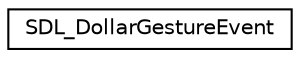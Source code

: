 digraph "Graphical Class Hierarchy"
{
 // LATEX_PDF_SIZE
  edge [fontname="Helvetica",fontsize="10",labelfontname="Helvetica",labelfontsize="10"];
  node [fontname="Helvetica",fontsize="10",shape=record];
  rankdir="LR";
  Node0 [label="SDL_DollarGestureEvent",height=0.2,width=0.4,color="black", fillcolor="white", style="filled",URL="$structSDL__DollarGestureEvent.html",tooltip="Dollar Gesture Event (event.dgesture.*)"];
}
